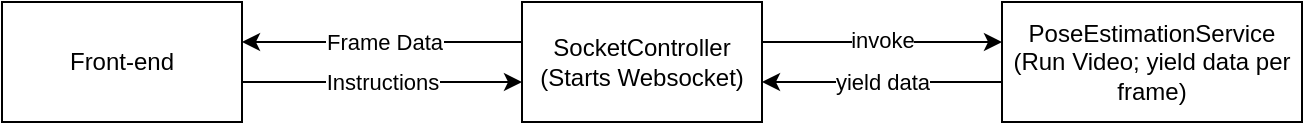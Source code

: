 <mxfile version="24.4.6" type="device">
  <diagram name="Page-1" id="H3AIQyKOsEO92PtC1GmR">
    <mxGraphModel dx="796" dy="459" grid="1" gridSize="10" guides="1" tooltips="1" connect="1" arrows="1" fold="1" page="1" pageScale="1" pageWidth="850" pageHeight="1100" math="0" shadow="0">
      <root>
        <mxCell id="0" />
        <mxCell id="1" parent="0" />
        <mxCell id="z6FrAaYgEX3gRfWul8tc-12" value="" style="edgeStyle=orthogonalEdgeStyle;rounded=0;orthogonalLoop=1;jettySize=auto;html=1;" edge="1" parent="1" source="z6FrAaYgEX3gRfWul8tc-6" target="z6FrAaYgEX3gRfWul8tc-11">
          <mxGeometry relative="1" as="geometry">
            <Array as="points">
              <mxPoint x="610" y="290" />
              <mxPoint x="610" y="290" />
            </Array>
          </mxGeometry>
        </mxCell>
        <mxCell id="z6FrAaYgEX3gRfWul8tc-16" value="invoke" style="edgeLabel;html=1;align=center;verticalAlign=middle;resizable=0;points=[];" vertex="1" connectable="0" parent="z6FrAaYgEX3gRfWul8tc-12">
          <mxGeometry x="-0.059" y="1" relative="1" as="geometry">
            <mxPoint x="3" as="offset" />
          </mxGeometry>
        </mxCell>
        <mxCell id="z6FrAaYgEX3gRfWul8tc-20" style="edgeStyle=orthogonalEdgeStyle;rounded=0;orthogonalLoop=1;jettySize=auto;html=1;" edge="1" parent="1">
          <mxGeometry relative="1" as="geometry">
            <mxPoint x="410" y="290" as="sourcePoint" />
            <mxPoint x="270" y="290" as="targetPoint" />
            <Array as="points" />
          </mxGeometry>
        </mxCell>
        <mxCell id="z6FrAaYgEX3gRfWul8tc-21" value="Frame Data" style="edgeLabel;html=1;align=center;verticalAlign=middle;resizable=0;points=[];rotation=0;" vertex="1" connectable="0" parent="z6FrAaYgEX3gRfWul8tc-20">
          <mxGeometry x="-0.266" y="1" relative="1" as="geometry">
            <mxPoint x="-18" y="-1" as="offset" />
          </mxGeometry>
        </mxCell>
        <mxCell id="z6FrAaYgEX3gRfWul8tc-6" value="SocketController&lt;div&gt;(Starts Websocket)&lt;/div&gt;" style="rounded=0;whiteSpace=wrap;html=1;" vertex="1" parent="1">
          <mxGeometry x="410" y="270" width="120" height="60" as="geometry" />
        </mxCell>
        <mxCell id="z6FrAaYgEX3gRfWul8tc-17" style="edgeStyle=orthogonalEdgeStyle;rounded=0;orthogonalLoop=1;jettySize=auto;html=1;" edge="1" parent="1" source="z6FrAaYgEX3gRfWul8tc-11">
          <mxGeometry relative="1" as="geometry">
            <mxPoint x="640" y="310" as="sourcePoint" />
            <mxPoint x="530" y="310" as="targetPoint" />
            <Array as="points">
              <mxPoint x="620" y="310" />
              <mxPoint x="620" y="310" />
            </Array>
          </mxGeometry>
        </mxCell>
        <mxCell id="z6FrAaYgEX3gRfWul8tc-18" value="yield data" style="edgeLabel;html=1;align=center;verticalAlign=middle;resizable=0;points=[];" vertex="1" connectable="0" parent="z6FrAaYgEX3gRfWul8tc-17">
          <mxGeometry x="-0.149" y="-2" relative="1" as="geometry">
            <mxPoint x="-9" y="2" as="offset" />
          </mxGeometry>
        </mxCell>
        <mxCell id="z6FrAaYgEX3gRfWul8tc-11" value="&lt;div&gt;PoseEstimationService&lt;/div&gt;&lt;div&gt;(Run Video; yield data per frame)&lt;/div&gt;" style="rounded=0;whiteSpace=wrap;html=1;" vertex="1" parent="1">
          <mxGeometry x="650" y="270" width="150" height="60" as="geometry" />
        </mxCell>
        <mxCell id="z6FrAaYgEX3gRfWul8tc-22" style="edgeStyle=orthogonalEdgeStyle;rounded=0;orthogonalLoop=1;jettySize=auto;html=1;" edge="1" parent="1">
          <mxGeometry relative="1" as="geometry">
            <mxPoint x="270" y="310.0" as="sourcePoint" />
            <mxPoint x="410" y="310.0" as="targetPoint" />
            <Array as="points" />
          </mxGeometry>
        </mxCell>
        <mxCell id="z6FrAaYgEX3gRfWul8tc-23" value="Instructions" style="edgeLabel;html=1;align=center;verticalAlign=middle;resizable=0;points=[];rotation=0;" vertex="1" connectable="0" parent="z6FrAaYgEX3gRfWul8tc-22">
          <mxGeometry x="0.127" y="-1" relative="1" as="geometry">
            <mxPoint x="-9" y="-1" as="offset" />
          </mxGeometry>
        </mxCell>
        <mxCell id="z6FrAaYgEX3gRfWul8tc-19" value="Front-end" style="rounded=0;whiteSpace=wrap;html=1;" vertex="1" parent="1">
          <mxGeometry x="150" y="270" width="120" height="60" as="geometry" />
        </mxCell>
      </root>
    </mxGraphModel>
  </diagram>
</mxfile>
